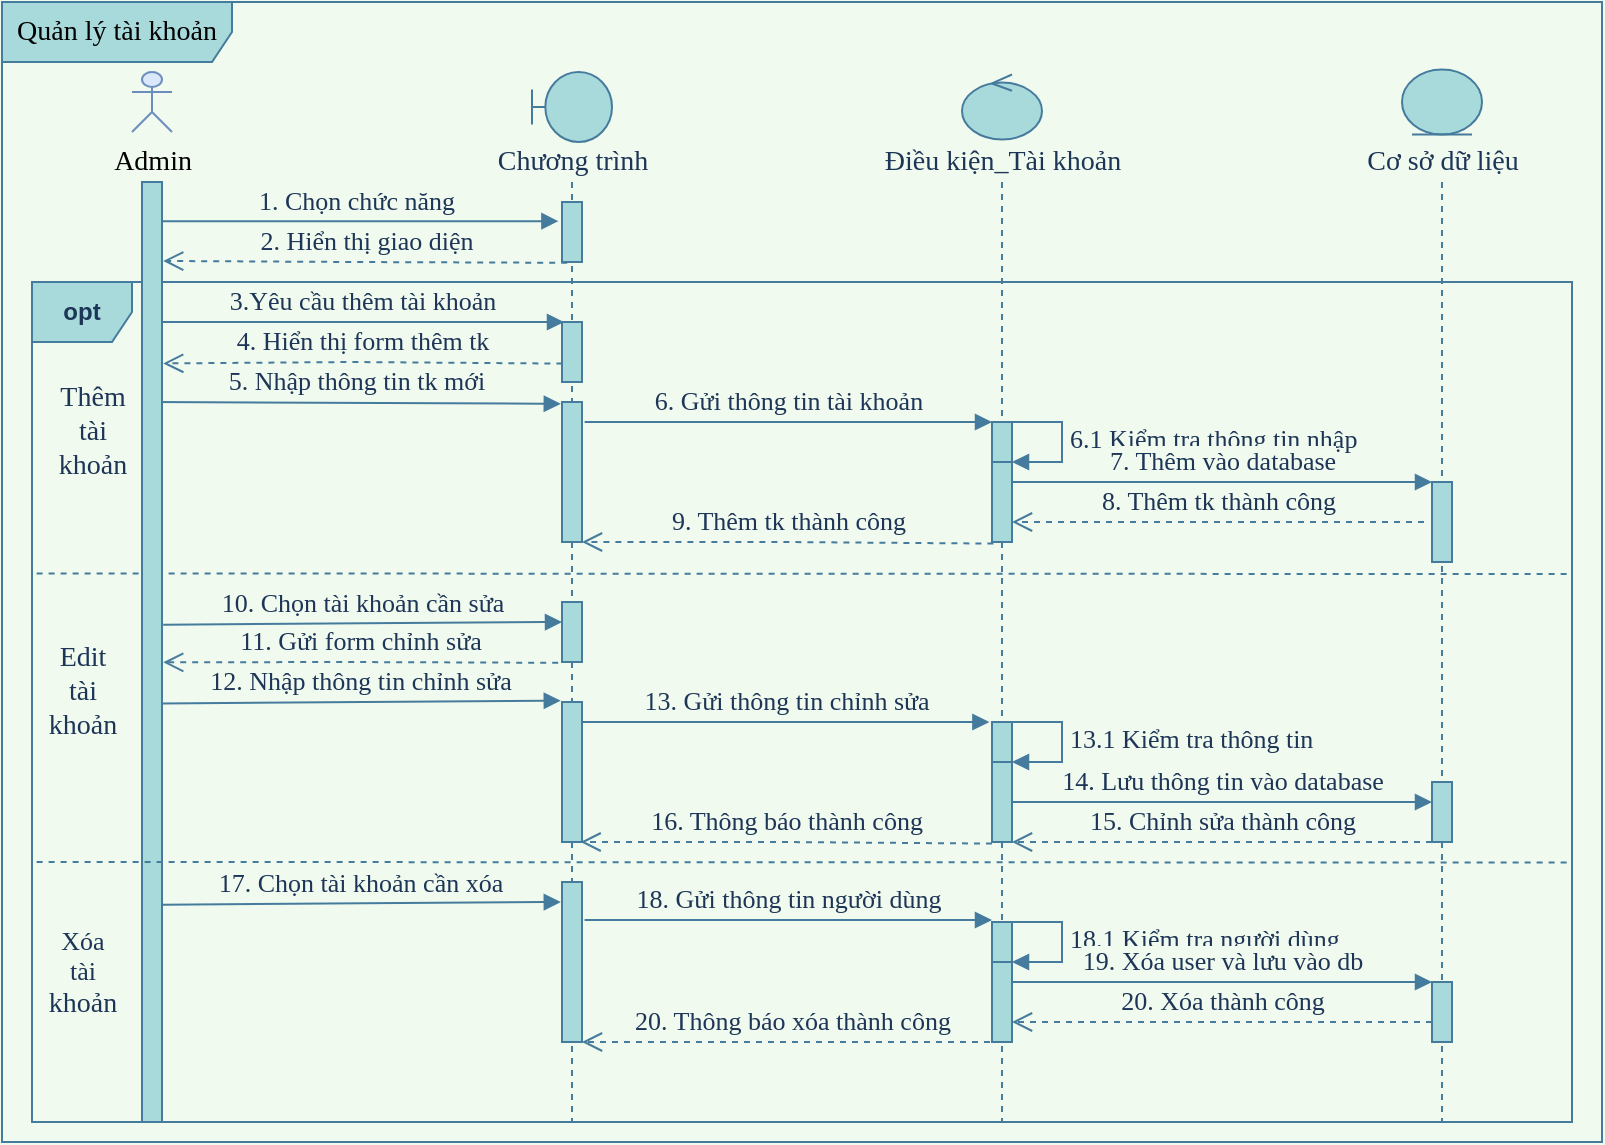 <mxfile version="16.5.6" type="device"><diagram id="BL0GEaHk0kpFHW5b39tq" name="Page-1"><mxGraphModel dx="1033" dy="588" grid="1" gridSize="10" guides="1" tooltips="1" connect="1" arrows="1" fold="1" page="1" pageScale="1" pageWidth="850" pageHeight="1100" background="#F1FAEE" math="0" shadow="0"><root><mxCell id="0"/><mxCell id="1" parent="0"/><mxCell id="rDGWIjqveOHpRHsCvGuR-4" value="&lt;font style=&quot;font-size: 14px&quot; face=&quot;Times New Roman&quot; color=&quot;#000000&quot;&gt;Quản lý tài khoản&lt;/font&gt;" style="shape=umlFrame;whiteSpace=wrap;html=1;width=115;height=30;fillColor=#A8DADC;strokeColor=#457B9D;fontColor=#FFFFFF;labelBackgroundColor=none;" parent="1" vertex="1"><mxGeometry x="25" y="10" width="800" height="570" as="geometry"/></mxCell><mxCell id="rDGWIjqveOHpRHsCvGuR-5" value="&lt;font style=&quot;font-size: 14px&quot;&gt;Admin&lt;/font&gt;" style="shape=umlActor;verticalLabelPosition=bottom;verticalAlign=top;html=1;fontFamily=Times New Roman;fontSize=13;fillColor=#dae8fc;strokeColor=#6c8ebf;" parent="1" vertex="1"><mxGeometry x="90" y="45" width="20" height="30" as="geometry"/></mxCell><mxCell id="rDGWIjqveOHpRHsCvGuR-11" value="&lt;b&gt;opt&lt;/b&gt;" style="shape=umlFrame;whiteSpace=wrap;html=1;width=50;height=30;fillColor=#A8DADC;strokeColor=#457B9D;fontColor=#1D3557;" parent="1" vertex="1"><mxGeometry x="40" y="150" width="770" height="420" as="geometry"/></mxCell><mxCell id="rDGWIjqveOHpRHsCvGuR-12" value="" style="shape=umlBoundary;whiteSpace=wrap;html=1;fontFamily=Times New Roman;fontSize=13;fillColor=#A8DADC;strokeColor=#457B9D;fontColor=#1D3557;" parent="1" vertex="1"><mxGeometry x="290" y="45" width="40" height="35" as="geometry"/></mxCell><mxCell id="rDGWIjqveOHpRHsCvGuR-13" value="" style="ellipse;shape=umlControl;whiteSpace=wrap;html=1;fontFamily=Times New Roman;fontSize=13;fillColor=#A8DADC;strokeColor=#457B9D;fontColor=#1D3557;" parent="1" vertex="1"><mxGeometry x="505" y="46.25" width="40" height="32.5" as="geometry"/></mxCell><mxCell id="rDGWIjqveOHpRHsCvGuR-14" value="" style="ellipse;shape=umlEntity;whiteSpace=wrap;html=1;fontFamily=Times New Roman;fontSize=13;fillColor=#A8DADC;strokeColor=#457B9D;fontColor=#1D3557;" parent="1" vertex="1"><mxGeometry x="725" y="43.75" width="40" height="32.5" as="geometry"/></mxCell><mxCell id="rDGWIjqveOHpRHsCvGuR-17" value="" style="shape=umlLifeline;perimeter=lifelinePerimeter;whiteSpace=wrap;html=1;container=1;collapsible=0;recursiveResize=0;outlineConnect=0;size=0;fillColor=#A8DADC;strokeColor=#457B9D;fontColor=#1D3557;" parent="1" vertex="1"><mxGeometry x="95" y="100" width="10" height="470" as="geometry"/></mxCell><mxCell id="rDGWIjqveOHpRHsCvGuR-18" value="" style="shape=umlLifeline;perimeter=lifelinePerimeter;whiteSpace=wrap;html=1;container=1;collapsible=0;recursiveResize=0;outlineConnect=0;size=0;fillColor=#A8DADC;strokeColor=#457B9D;fontColor=#1D3557;" parent="1" vertex="1"><mxGeometry x="305" y="100" width="10" height="470" as="geometry"/></mxCell><mxCell id="rDGWIjqveOHpRHsCvGuR-25" value="" style="html=1;points=[];perimeter=orthogonalPerimeter;fontSize=13;fontFamily=Times New Roman;fillColor=#A8DADC;strokeColor=#457B9D;fontColor=#1D3557;" parent="rDGWIjqveOHpRHsCvGuR-18" vertex="1"><mxGeometry y="10" width="10" height="30" as="geometry"/></mxCell><mxCell id="rDGWIjqveOHpRHsCvGuR-30" value="" style="html=1;points=[];perimeter=orthogonalPerimeter;fontSize=13;fontFamily=Times New Roman;fillColor=#A8DADC;strokeColor=#457B9D;fontColor=#1D3557;" parent="rDGWIjqveOHpRHsCvGuR-18" vertex="1"><mxGeometry y="70" width="10" height="30" as="geometry"/></mxCell><mxCell id="rDGWIjqveOHpRHsCvGuR-35" value="" style="html=1;points=[];perimeter=orthogonalPerimeter;fontSize=13;fontFamily=Times New Roman;fillColor=#A8DADC;strokeColor=#457B9D;fontColor=#1D3557;" parent="rDGWIjqveOHpRHsCvGuR-18" vertex="1"><mxGeometry y="110" width="10" height="70" as="geometry"/></mxCell><mxCell id="rDGWIjqveOHpRHsCvGuR-52" value="" style="html=1;points=[];perimeter=orthogonalPerimeter;fontSize=13;fontFamily=Times New Roman;fillColor=#A8DADC;strokeColor=#457B9D;fontColor=#1D3557;" parent="rDGWIjqveOHpRHsCvGuR-18" vertex="1"><mxGeometry y="210" width="10" height="30" as="geometry"/></mxCell><mxCell id="rDGWIjqveOHpRHsCvGuR-57" value="" style="html=1;points=[];perimeter=orthogonalPerimeter;fontSize=13;fontFamily=Times New Roman;fillColor=#A8DADC;strokeColor=#457B9D;fontColor=#1D3557;" parent="rDGWIjqveOHpRHsCvGuR-18" vertex="1"><mxGeometry y="260" width="10" height="70" as="geometry"/></mxCell><mxCell id="rDGWIjqveOHpRHsCvGuR-73" value="" style="html=1;points=[];perimeter=orthogonalPerimeter;fontSize=13;fontFamily=Times New Roman;fillColor=#A8DADC;strokeColor=#457B9D;fontColor=#1D3557;" parent="rDGWIjqveOHpRHsCvGuR-18" vertex="1"><mxGeometry y="350" width="10" height="80" as="geometry"/></mxCell><mxCell id="rDGWIjqveOHpRHsCvGuR-20" value="" style="shape=umlLifeline;perimeter=lifelinePerimeter;whiteSpace=wrap;html=1;container=1;collapsible=0;recursiveResize=0;outlineConnect=0;size=0;fillColor=#A8DADC;strokeColor=#457B9D;fontColor=#1D3557;" parent="1" vertex="1"><mxGeometry x="520" y="100" width="10" height="470" as="geometry"/></mxCell><mxCell id="rDGWIjqveOHpRHsCvGuR-36" value="" style="html=1;points=[];perimeter=orthogonalPerimeter;fontSize=13;fontFamily=Times New Roman;fillColor=#A8DADC;strokeColor=#457B9D;fontColor=#1D3557;" parent="rDGWIjqveOHpRHsCvGuR-20" vertex="1"><mxGeometry y="120" width="10" height="50" as="geometry"/></mxCell><mxCell id="rDGWIjqveOHpRHsCvGuR-41" value="" style="html=1;points=[];perimeter=orthogonalPerimeter;fontSize=13;fontFamily=Times New Roman;fillColor=#A8DADC;strokeColor=#457B9D;fontColor=#1D3557;" parent="rDGWIjqveOHpRHsCvGuR-20" vertex="1"><mxGeometry y="140" width="10" height="40" as="geometry"/></mxCell><mxCell id="rDGWIjqveOHpRHsCvGuR-42" value="6.1 Kiểm tra thông tin nhập" style="edgeStyle=orthogonalEdgeStyle;html=1;align=left;spacingLeft=2;endArrow=block;rounded=0;entryX=1;entryY=0;fontSize=13;fontFamily=Times New Roman;labelBackgroundColor=#F1FAEE;strokeColor=#457B9D;fontColor=#1D3557;" parent="rDGWIjqveOHpRHsCvGuR-20" target="rDGWIjqveOHpRHsCvGuR-41" edge="1"><mxGeometry relative="1" as="geometry"><mxPoint x="5" y="120" as="sourcePoint"/><Array as="points"><mxPoint x="35" y="120"/></Array></mxGeometry></mxCell><mxCell id="rDGWIjqveOHpRHsCvGuR-61" value="" style="html=1;points=[];perimeter=orthogonalPerimeter;fontSize=13;fontFamily=Times New Roman;fillColor=#A8DADC;strokeColor=#457B9D;fontColor=#1D3557;" parent="rDGWIjqveOHpRHsCvGuR-20" vertex="1"><mxGeometry y="270" width="10" height="50" as="geometry"/></mxCell><mxCell id="rDGWIjqveOHpRHsCvGuR-64" value="" style="html=1;points=[];perimeter=orthogonalPerimeter;fontFamily=Times New Roman;fontSize=13;fillColor=#A8DADC;strokeColor=#457B9D;fontColor=#1D3557;" parent="rDGWIjqveOHpRHsCvGuR-20" vertex="1"><mxGeometry y="290" width="10" height="40" as="geometry"/></mxCell><mxCell id="rDGWIjqveOHpRHsCvGuR-65" value="13.1 Kiểm tra thông tin" style="edgeStyle=orthogonalEdgeStyle;html=1;align=left;spacingLeft=2;endArrow=block;rounded=0;entryX=1;entryY=0;fontFamily=Times New Roman;fontSize=13;labelBackgroundColor=#F1FAEE;strokeColor=#457B9D;fontColor=#1D3557;" parent="rDGWIjqveOHpRHsCvGuR-20" target="rDGWIjqveOHpRHsCvGuR-64" edge="1"><mxGeometry relative="1" as="geometry"><mxPoint x="5" y="270" as="sourcePoint"/><Array as="points"><mxPoint x="35" y="270"/></Array></mxGeometry></mxCell><mxCell id="rDGWIjqveOHpRHsCvGuR-75" value="" style="html=1;points=[];perimeter=orthogonalPerimeter;fontSize=13;fontFamily=Times New Roman;fillColor=#A8DADC;strokeColor=#457B9D;fontColor=#1D3557;" parent="rDGWIjqveOHpRHsCvGuR-20" vertex="1"><mxGeometry y="370" width="10" height="50" as="geometry"/></mxCell><mxCell id="rDGWIjqveOHpRHsCvGuR-77" value="" style="html=1;points=[];perimeter=orthogonalPerimeter;fontFamily=Times New Roman;fontSize=13;fillColor=#A8DADC;strokeColor=#457B9D;fontColor=#1D3557;" parent="rDGWIjqveOHpRHsCvGuR-20" vertex="1"><mxGeometry y="390" width="10" height="40" as="geometry"/></mxCell><mxCell id="rDGWIjqveOHpRHsCvGuR-78" value="18.1 Kiểm tra người dùng" style="edgeStyle=orthogonalEdgeStyle;html=1;align=left;spacingLeft=2;endArrow=block;rounded=0;entryX=1;entryY=0;fontFamily=Times New Roman;fontSize=13;labelBackgroundColor=#F1FAEE;strokeColor=#457B9D;fontColor=#1D3557;" parent="rDGWIjqveOHpRHsCvGuR-20" target="rDGWIjqveOHpRHsCvGuR-77" edge="1"><mxGeometry relative="1" as="geometry"><mxPoint x="5" y="370" as="sourcePoint"/><Array as="points"><mxPoint x="35" y="370"/></Array></mxGeometry></mxCell><mxCell id="rDGWIjqveOHpRHsCvGuR-21" value="" style="shape=umlLifeline;perimeter=lifelinePerimeter;whiteSpace=wrap;html=1;container=1;collapsible=0;recursiveResize=0;outlineConnect=0;size=0;fillColor=#A8DADC;strokeColor=#457B9D;fontColor=#1D3557;" parent="1" vertex="1"><mxGeometry x="740" y="100" width="10" height="470" as="geometry"/></mxCell><mxCell id="rDGWIjqveOHpRHsCvGuR-45" value="" style="html=1;points=[];perimeter=orthogonalPerimeter;fontSize=13;fontFamily=Times New Roman;fillColor=#A8DADC;strokeColor=#457B9D;fontColor=#1D3557;" parent="rDGWIjqveOHpRHsCvGuR-21" vertex="1"><mxGeometry y="150" width="10" height="40" as="geometry"/></mxCell><mxCell id="rDGWIjqveOHpRHsCvGuR-67" value="" style="html=1;points=[];perimeter=orthogonalPerimeter;fontSize=13;fontFamily=Times New Roman;fillColor=#A8DADC;strokeColor=#457B9D;fontColor=#1D3557;" parent="rDGWIjqveOHpRHsCvGuR-21" vertex="1"><mxGeometry y="300" width="10" height="30" as="geometry"/></mxCell><mxCell id="rDGWIjqveOHpRHsCvGuR-80" value="" style="html=1;points=[];perimeter=orthogonalPerimeter;fontSize=13;fontFamily=Times New Roman;fillColor=#A8DADC;strokeColor=#457B9D;fontColor=#1D3557;" parent="rDGWIjqveOHpRHsCvGuR-21" vertex="1"><mxGeometry y="400" width="10" height="30" as="geometry"/></mxCell><mxCell id="rDGWIjqveOHpRHsCvGuR-22" value="&lt;font style=&quot;font-size: 14px&quot;&gt;Chương trình&lt;/font&gt;" style="text;html=1;align=center;verticalAlign=middle;resizable=0;points=[];autosize=1;strokeColor=none;fillColor=none;fontFamily=Times New Roman;fontSize=13;fontColor=#1D3557;" parent="1" vertex="1"><mxGeometry x="265" y="80" width="90" height="20" as="geometry"/></mxCell><mxCell id="rDGWIjqveOHpRHsCvGuR-23" value="&lt;font style=&quot;font-size: 14px&quot;&gt;Điều kiện_Tài khoản&lt;/font&gt;" style="text;html=1;align=center;verticalAlign=middle;resizable=0;points=[];autosize=1;strokeColor=none;fillColor=none;fontFamily=Times New Roman;fontSize=13;fontColor=#1D3557;" parent="1" vertex="1"><mxGeometry x="460" y="80" width="130" height="20" as="geometry"/></mxCell><mxCell id="rDGWIjqveOHpRHsCvGuR-24" value="&lt;font style=&quot;font-size: 14px&quot;&gt;Cơ sở dữ liệu&lt;/font&gt;" style="text;html=1;align=center;verticalAlign=middle;resizable=0;points=[];autosize=1;strokeColor=none;fillColor=none;fontFamily=Times New Roman;fontSize=13;fontColor=#1D3557;" parent="1" vertex="1"><mxGeometry x="700" y="80" width="90" height="20" as="geometry"/></mxCell><mxCell id="rDGWIjqveOHpRHsCvGuR-27" value="&lt;font style=&quot;font-size: 13px;&quot;&gt;1. Chọn chức năng&lt;/font&gt;" style="html=1;verticalAlign=bottom;endArrow=block;rounded=0;fontSize=13;entryX=-0.18;entryY=0.32;entryDx=0;entryDy=0;entryPerimeter=0;fontFamily=Times New Roman;labelBackgroundColor=#F1FAEE;strokeColor=#457B9D;fontColor=#1D3557;" parent="1" source="rDGWIjqveOHpRHsCvGuR-17" target="rDGWIjqveOHpRHsCvGuR-25" edge="1"><mxGeometry width="80" relative="1" as="geometry"><mxPoint x="205" y="120" as="sourcePoint"/><mxPoint x="285" y="120" as="targetPoint"/></mxGeometry></mxCell><mxCell id="rDGWIjqveOHpRHsCvGuR-29" value="&lt;font style=&quot;font-size: 13px;&quot;&gt;2. Hiển thị giao diện&lt;/font&gt;" style="html=1;verticalAlign=bottom;endArrow=open;dashed=1;endSize=8;rounded=0;fontSize=13;exitX=0.26;exitY=1.013;exitDx=0;exitDy=0;exitPerimeter=0;entryX=1.06;entryY=0.084;entryDx=0;entryDy=0;entryPerimeter=0;fontFamily=Times New Roman;labelBackgroundColor=#F1FAEE;strokeColor=#457B9D;fontColor=#1D3557;" parent="1" source="rDGWIjqveOHpRHsCvGuR-25" target="rDGWIjqveOHpRHsCvGuR-56" edge="1"><mxGeometry relative="1" as="geometry"><mxPoint x="285" y="140" as="sourcePoint"/><mxPoint x="110" y="140" as="targetPoint"/><Array as="points"><mxPoint x="200" y="140"/></Array></mxGeometry></mxCell><mxCell id="rDGWIjqveOHpRHsCvGuR-31" value="&lt;font style=&quot;font-size: 13px;&quot;&gt;3.Yêu cầu thêm tài khoản&lt;/font&gt;" style="html=1;verticalAlign=bottom;endArrow=block;rounded=0;fontSize=13;entryX=0.1;entryY=0;entryDx=0;entryDy=0;entryPerimeter=0;exitX=0.98;exitY=0.149;exitDx=0;exitDy=0;exitPerimeter=0;fontFamily=Times New Roman;labelBackgroundColor=#F1FAEE;strokeColor=#457B9D;fontColor=#1D3557;" parent="1" source="rDGWIjqveOHpRHsCvGuR-56" target="rDGWIjqveOHpRHsCvGuR-30" edge="1"><mxGeometry width="80" relative="1" as="geometry"><mxPoint x="99.5" y="170" as="sourcePoint"/><mxPoint x="285" y="170" as="targetPoint"/></mxGeometry></mxCell><mxCell id="rDGWIjqveOHpRHsCvGuR-33" value="&lt;font style=&quot;font-size: 13px;&quot;&gt;4. Hiển thị form thêm tk&lt;/font&gt;" style="html=1;verticalAlign=bottom;endArrow=open;dashed=1;endSize=8;rounded=0;fontSize=13;exitX=0.02;exitY=0.693;exitDx=0;exitDy=0;exitPerimeter=0;entryX=1.06;entryY=0.193;entryDx=0;entryDy=0;entryPerimeter=0;fontFamily=Times New Roman;labelBackgroundColor=#F1FAEE;strokeColor=#457B9D;fontColor=#1D3557;" parent="1" source="rDGWIjqveOHpRHsCvGuR-30" target="rDGWIjqveOHpRHsCvGuR-56" edge="1"><mxGeometry relative="1" as="geometry"><mxPoint x="300" y="190" as="sourcePoint"/><mxPoint x="110" y="190" as="targetPoint"/><Array as="points"><mxPoint x="200" y="190"/></Array></mxGeometry></mxCell><mxCell id="rDGWIjqveOHpRHsCvGuR-34" value="&lt;span style=&quot;font-size: 13px;&quot;&gt;5. Nhập thông tin tk mới&lt;/span&gt;" style="html=1;verticalAlign=bottom;endArrow=block;rounded=0;fontSize=13;entryX=-0.06;entryY=0.013;entryDx=0;entryDy=0;entryPerimeter=0;fontFamily=Times New Roman;labelBackgroundColor=#F1FAEE;strokeColor=#457B9D;fontColor=#1D3557;" parent="1" target="rDGWIjqveOHpRHsCvGuR-35" edge="1"><mxGeometry width="80" relative="1" as="geometry"><mxPoint x="99.5" y="210" as="sourcePoint"/><mxPoint x="285" y="210" as="targetPoint"/></mxGeometry></mxCell><mxCell id="rDGWIjqveOHpRHsCvGuR-40" value="&lt;font style=&quot;font-size: 13px;&quot;&gt;6. Gửi thông tin tài khoản&lt;/font&gt;" style="html=1;verticalAlign=bottom;endArrow=block;rounded=0;fontSize=13;entryX=-0.18;entryY=0.32;entryDx=0;entryDy=0;entryPerimeter=0;fontFamily=Times New Roman;labelBackgroundColor=#F1FAEE;strokeColor=#457B9D;fontColor=#1D3557;" parent="1" edge="1"><mxGeometry width="80" relative="1" as="geometry"><mxPoint x="316.3" y="220.0" as="sourcePoint"/><mxPoint x="520" y="220.0" as="targetPoint"/></mxGeometry></mxCell><mxCell id="rDGWIjqveOHpRHsCvGuR-43" value="&lt;font style=&quot;font-size: 13px;&quot;&gt;7. Thêm vào database&lt;/font&gt;" style="html=1;verticalAlign=bottom;endArrow=block;rounded=0;fontSize=13;entryX=0;entryY=0;entryDx=0;entryDy=0;entryPerimeter=0;fontFamily=Times New Roman;labelBackgroundColor=#F1FAEE;strokeColor=#457B9D;fontColor=#1D3557;" parent="1" target="rDGWIjqveOHpRHsCvGuR-45" edge="1"><mxGeometry width="80" relative="1" as="geometry"><mxPoint x="530" y="250" as="sourcePoint"/><mxPoint x="733.7" y="250" as="targetPoint"/></mxGeometry></mxCell><mxCell id="rDGWIjqveOHpRHsCvGuR-46" value="&lt;font style=&quot;font-size: 13px;&quot;&gt;8. Thêm tk thành công&lt;/font&gt;" style="html=1;verticalAlign=bottom;endArrow=open;dashed=1;endSize=8;rounded=0;fontSize=13;fontFamily=Times New Roman;labelBackgroundColor=#F1FAEE;strokeColor=#457B9D;fontColor=#1D3557;" parent="1" edge="1"><mxGeometry relative="1" as="geometry"><mxPoint x="736" y="270" as="sourcePoint"/><mxPoint x="530" y="270" as="targetPoint"/><Array as="points"><mxPoint x="630.5" y="270"/></Array></mxGeometry></mxCell><mxCell id="rDGWIjqveOHpRHsCvGuR-47" value="&lt;font style=&quot;font-size: 13px;&quot;&gt;9. Thêm tk thành công&lt;/font&gt;" style="html=1;verticalAlign=bottom;endArrow=open;dashed=1;endSize=8;rounded=0;fontSize=13;exitX=0.02;exitY=0.693;exitDx=0;exitDy=0;exitPerimeter=0;fontFamily=Times New Roman;labelBackgroundColor=#F1FAEE;strokeColor=#457B9D;fontColor=#1D3557;" parent="1" edge="1"><mxGeometry relative="1" as="geometry"><mxPoint x="520.7" y="280.79" as="sourcePoint"/><mxPoint x="315" y="280" as="targetPoint"/><Array as="points"><mxPoint x="415.5" y="280"/></Array></mxGeometry></mxCell><mxCell id="rDGWIjqveOHpRHsCvGuR-49" value="" style="endArrow=none;dashed=1;html=1;rounded=0;fontFamily=Times New Roman;fontSize=13;exitX=0.003;exitY=0.347;exitDx=0;exitDy=0;exitPerimeter=0;labelBackgroundColor=#F1FAEE;strokeColor=#457B9D;fontColor=#1D3557;" parent="1" source="rDGWIjqveOHpRHsCvGuR-11" edge="1"><mxGeometry width="50" height="50" relative="1" as="geometry"><mxPoint x="105" y="300" as="sourcePoint"/><mxPoint x="810" y="296" as="targetPoint"/></mxGeometry></mxCell><mxCell id="rDGWIjqveOHpRHsCvGuR-50" value="&lt;font style=&quot;font-size: 14px&quot;&gt;Thêm &lt;br&gt;tài &lt;br&gt;khoản&lt;/font&gt;" style="text;html=1;align=center;verticalAlign=middle;resizable=0;points=[];autosize=1;strokeColor=none;fillColor=none;fontSize=13;fontFamily=Times New Roman;fontColor=#1D3557;" parent="1" vertex="1"><mxGeometry x="45" y="195" width="50" height="60" as="geometry"/></mxCell><mxCell id="rDGWIjqveOHpRHsCvGuR-53" value="&lt;font style=&quot;font-size: 13px;&quot;&gt;10. Chọn tài khoản cần sửa&lt;/font&gt;" style="html=1;verticalAlign=bottom;endArrow=block;rounded=0;fontSize=13;entryX=0.1;entryY=0;entryDx=0;entryDy=0;entryPerimeter=0;exitX=1.06;exitY=0.471;exitDx=0;exitDy=0;exitPerimeter=0;fontFamily=Times New Roman;labelBackgroundColor=#F1FAEE;strokeColor=#457B9D;fontColor=#1D3557;" parent="1" source="rDGWIjqveOHpRHsCvGuR-56" edge="1"><mxGeometry width="80" relative="1" as="geometry"><mxPoint x="98.5" y="320" as="sourcePoint"/><mxPoint x="305" y="320" as="targetPoint"/></mxGeometry></mxCell><mxCell id="rDGWIjqveOHpRHsCvGuR-55" value="&lt;font style=&quot;font-size: 13px;&quot;&gt;11. Gửi form chỉnh sửa&lt;/font&gt;" style="html=1;verticalAlign=bottom;endArrow=open;dashed=1;endSize=8;rounded=0;fontSize=13;exitX=0.26;exitY=1.013;exitDx=0;exitDy=0;exitPerimeter=0;entryX=1.06;entryY=0.511;entryDx=0;entryDy=0;entryPerimeter=0;fontFamily=Times New Roman;labelBackgroundColor=#F1FAEE;strokeColor=#457B9D;fontColor=#1D3557;" parent="1" target="rDGWIjqveOHpRHsCvGuR-56" edge="1"><mxGeometry relative="1" as="geometry"><mxPoint x="303.1" y="340.39" as="sourcePoint"/><mxPoint x="100" y="340" as="targetPoint"/><Array as="points"><mxPoint x="195.5" y="340"/></Array></mxGeometry></mxCell><mxCell id="rDGWIjqveOHpRHsCvGuR-56" value="" style="html=1;points=[];perimeter=orthogonalPerimeter;fontFamily=Times New Roman;fontSize=12;fillColor=#A8DADC;strokeColor=#457B9D;fontColor=#1D3557;" parent="1" vertex="1"><mxGeometry x="95" y="100" width="10" height="470" as="geometry"/></mxCell><mxCell id="rDGWIjqveOHpRHsCvGuR-59" value="&lt;font style=&quot;font-size: 13px;&quot;&gt;12. Nhập thông tin chỉnh sửa&lt;/font&gt;" style="html=1;verticalAlign=bottom;endArrow=block;rounded=0;fontSize=13;entryX=0.1;entryY=0;entryDx=0;entryDy=0;entryPerimeter=0;exitX=1.06;exitY=0.471;exitDx=0;exitDy=0;exitPerimeter=0;fontFamily=Times New Roman;labelBackgroundColor=#F1FAEE;strokeColor=#457B9D;fontColor=#1D3557;" parent="1" edge="1"><mxGeometry width="80" relative="1" as="geometry"><mxPoint x="105.0" y="360.69" as="sourcePoint"/><mxPoint x="304.4" y="359.32" as="targetPoint"/></mxGeometry></mxCell><mxCell id="rDGWIjqveOHpRHsCvGuR-62" value="&lt;font style=&quot;font-size: 13px;&quot;&gt;13. Gửi thông tin chỉnh sửa&lt;/font&gt;" style="html=1;verticalAlign=bottom;endArrow=block;rounded=0;fontSize=13;entryX=-0.18;entryY=0.32;entryDx=0;entryDy=0;entryPerimeter=0;fontFamily=Times New Roman;labelBackgroundColor=#F1FAEE;strokeColor=#457B9D;fontColor=#1D3557;" parent="1" edge="1"><mxGeometry width="80" relative="1" as="geometry"><mxPoint x="315.0" y="370" as="sourcePoint"/><mxPoint x="518.7" y="370" as="targetPoint"/></mxGeometry></mxCell><mxCell id="rDGWIjqveOHpRHsCvGuR-66" value="&lt;font style=&quot;font-size: 13px;&quot;&gt;14. Lưu thông tin vào database&lt;/font&gt;" style="html=1;verticalAlign=bottom;endArrow=block;rounded=0;fontSize=13;entryX=0;entryY=0;entryDx=0;entryDy=0;entryPerimeter=0;fontFamily=Times New Roman;labelBackgroundColor=#F1FAEE;strokeColor=#457B9D;fontColor=#1D3557;" parent="1" edge="1"><mxGeometry width="80" relative="1" as="geometry"><mxPoint x="530" y="410" as="sourcePoint"/><mxPoint x="740" y="410" as="targetPoint"/></mxGeometry></mxCell><mxCell id="rDGWIjqveOHpRHsCvGuR-68" value="&lt;font style=&quot;font-size: 13px;&quot;&gt;15. Chỉnh sửa thành công&lt;/font&gt;" style="html=1;verticalAlign=bottom;endArrow=open;dashed=1;endSize=8;rounded=0;fontSize=13;fontFamily=Times New Roman;labelBackgroundColor=#F1FAEE;strokeColor=#457B9D;fontColor=#1D3557;" parent="1" edge="1"><mxGeometry relative="1" as="geometry"><mxPoint x="740" y="430" as="sourcePoint"/><mxPoint x="530" y="430" as="targetPoint"/><Array as="points"><mxPoint x="634.5" y="430"/></Array></mxGeometry></mxCell><mxCell id="rDGWIjqveOHpRHsCvGuR-69" value="" style="endArrow=none;dashed=1;html=1;rounded=0;fontFamily=Times New Roman;fontSize=13;exitX=0.003;exitY=0.347;exitDx=0;exitDy=0;exitPerimeter=0;labelBackgroundColor=#F1FAEE;strokeColor=#457B9D;fontColor=#1D3557;" parent="1" edge="1"><mxGeometry width="50" height="50" relative="1" as="geometry"><mxPoint x="42.31" y="440" as="sourcePoint"/><mxPoint x="810" y="440.26" as="targetPoint"/></mxGeometry></mxCell><mxCell id="rDGWIjqveOHpRHsCvGuR-70" value="&lt;font style=&quot;font-size: 13px;&quot;&gt;16. Thông báo thành công&lt;/font&gt;" style="html=1;verticalAlign=bottom;endArrow=open;dashed=1;endSize=8;rounded=0;fontSize=13;exitX=0.02;exitY=0.693;exitDx=0;exitDy=0;exitPerimeter=0;fontFamily=Times New Roman;labelBackgroundColor=#F1FAEE;strokeColor=#457B9D;fontColor=#1D3557;" parent="1" edge="1"><mxGeometry relative="1" as="geometry"><mxPoint x="520" y="430.79" as="sourcePoint"/><mxPoint x="314.3" y="430" as="targetPoint"/><Array as="points"><mxPoint x="414.8" y="430"/></Array></mxGeometry></mxCell><mxCell id="rDGWIjqveOHpRHsCvGuR-71" value="&lt;font style=&quot;font-size: 14px&quot;&gt;Edit&lt;br&gt;tài &lt;br&gt;khoản&lt;/font&gt;" style="text;html=1;align=center;verticalAlign=middle;resizable=0;points=[];autosize=1;strokeColor=none;fillColor=none;fontSize=13;fontFamily=Times New Roman;fontColor=#1D3557;" parent="1" vertex="1"><mxGeometry x="40" y="325" width="50" height="60" as="geometry"/></mxCell><mxCell id="rDGWIjqveOHpRHsCvGuR-72" value="&lt;font&gt;Xóa&lt;br style=&quot;font-size: 13px&quot;&gt;tài &lt;br style=&quot;font-size: 13px&quot;&gt;&lt;font style=&quot;font-size: 14px&quot;&gt;khoản&lt;/font&gt;&lt;/font&gt;" style="text;html=1;align=center;verticalAlign=middle;resizable=0;points=[];autosize=1;strokeColor=none;fillColor=none;fontSize=13;fontFamily=Times New Roman;fontColor=#1D3557;" parent="1" vertex="1"><mxGeometry x="40" y="470" width="50" height="50" as="geometry"/></mxCell><mxCell id="rDGWIjqveOHpRHsCvGuR-74" value="&lt;font style=&quot;font-size: 13px;&quot;&gt;17. Chọn tài khoản cần xóa&lt;/font&gt;" style="html=1;verticalAlign=bottom;endArrow=block;rounded=0;fontSize=13;entryX=0.1;entryY=0;entryDx=0;entryDy=0;entryPerimeter=0;exitX=1.06;exitY=0.471;exitDx=0;exitDy=0;exitPerimeter=0;fontFamily=Times New Roman;labelBackgroundColor=#F1FAEE;strokeColor=#457B9D;fontColor=#1D3557;" parent="1" edge="1"><mxGeometry width="80" relative="1" as="geometry"><mxPoint x="105.0" y="461.37" as="sourcePoint"/><mxPoint x="304.4" y="460" as="targetPoint"/></mxGeometry></mxCell><mxCell id="rDGWIjqveOHpRHsCvGuR-76" value="&lt;font style=&quot;font-size: 13px;&quot;&gt;18. Gửi thông tin người dùng&lt;/font&gt;" style="html=1;verticalAlign=bottom;endArrow=block;rounded=0;fontSize=13;entryX=-0.18;entryY=0.32;entryDx=0;entryDy=0;entryPerimeter=0;fontFamily=Times New Roman;labelBackgroundColor=#F1FAEE;strokeColor=#457B9D;fontColor=#1D3557;" parent="1" edge="1"><mxGeometry width="80" relative="1" as="geometry"><mxPoint x="316.3" y="469" as="sourcePoint"/><mxPoint x="520" y="469" as="targetPoint"/></mxGeometry></mxCell><mxCell id="rDGWIjqveOHpRHsCvGuR-79" value="&lt;font style=&quot;font-size: 13px&quot;&gt;19. Xóa user và lưu vào db&lt;/font&gt;" style="html=1;verticalAlign=bottom;endArrow=block;rounded=0;fontSize=13;entryX=0;entryY=0;entryDx=0;entryDy=0;entryPerimeter=0;fontFamily=Times New Roman;labelBackgroundColor=#F1FAEE;strokeColor=#457B9D;fontColor=#1D3557;" parent="1" edge="1"><mxGeometry width="80" relative="1" as="geometry"><mxPoint x="530" y="500" as="sourcePoint"/><mxPoint x="740" y="500" as="targetPoint"/></mxGeometry></mxCell><mxCell id="rDGWIjqveOHpRHsCvGuR-81" value="&lt;span style=&quot;font-size: 13px;&quot;&gt;20. Xóa thành công&lt;/span&gt;" style="html=1;verticalAlign=bottom;endArrow=open;dashed=1;endSize=8;rounded=0;fontSize=13;fontFamily=Times New Roman;labelBackgroundColor=#F1FAEE;strokeColor=#457B9D;fontColor=#1D3557;" parent="1" edge="1"><mxGeometry relative="1" as="geometry"><mxPoint x="740" y="520" as="sourcePoint"/><mxPoint x="530" y="520" as="targetPoint"/><Array as="points"><mxPoint x="634.5" y="520"/></Array></mxGeometry></mxCell><mxCell id="rDGWIjqveOHpRHsCvGuR-82" value="&lt;span style=&quot;font-size: 13px&quot;&gt;20. Thông báo xóa thành công&lt;/span&gt;" style="html=1;verticalAlign=bottom;endArrow=open;dashed=1;endSize=8;rounded=0;fontSize=13;fontFamily=Times New Roman;labelBackgroundColor=#F1FAEE;strokeColor=#457B9D;fontColor=#1D3557;" parent="1" edge="1"><mxGeometry relative="1" as="geometry"><mxPoint x="525" y="530" as="sourcePoint"/><mxPoint x="315" y="530" as="targetPoint"/><Array as="points"><mxPoint x="419.5" y="530"/></Array></mxGeometry></mxCell></root></mxGraphModel></diagram></mxfile>